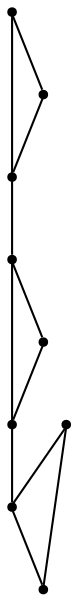 graph {
  node [shape=point,comment="{\"directed\":false,\"doi\":\"10.4230/LIPIcs.GD.2024.12\",\"figure\":\"3 (2)\"}"]

  v0 [pos="1848.6007530681322,1014.9155005036419"]
  v1 [pos="1581.8606195174573,1014.9155005036419"]
  v2 [pos="1448.4905527421197,1014.9155005036419"]
  v3 [pos="1181.750546383052,1014.9155005036419"]
  v4 [pos="1048.3804478098127,1014.9155005036419"]
  v5 [pos="781.6403142591379,1014.9155005036419"]
  v6 [pos="1715.2306862927946,1014.9155005036419"]
  v7 [pos="1315.1204859667823,1014.9155005036419"]
  v8 [pos="915.0103810344754,1014.9155005036419"]

  v0 -- v1 [id="-1",pos="1848.6007530681322,1014.9155005036419 1848.600784866034,998.2482402251605 1840.2651556925755,989.9146100859198 1816.646182990632,985.7477950162995 1793.0312804201208,981.5809799466792 1754.1289641896926,981.5809799466792 1715.2307180906967,981.5809799466792 1676.3324719917005,981.5809799466792 1637.4301557612723,981.5809799466792 1613.815253190761,985.7477950162995 1590.1962804888176,989.9146100859198 1581.860651315359,998.2482402251605 1581.8606195174573,1014.9155005036419"]
  v3 -- v7 [id="-3",pos="1181.750546383052,1014.9155005036419 1315.1204859667823,1014.9155005036419 1315.1204859667823,1014.9155005036419 1315.1204859667823,1014.9155005036419"]
  v7 -- v2 [id="-4",pos="1315.1204859667823,1014.9155005036419 1448.4905527421197,1014.9155005036419 1448.4905527421197,1014.9155005036419 1448.4905527421197,1014.9155005036419"]
  v2 -- v1 [id="-5",pos="1448.4905527421197,1014.9155005036419 1581.8606195174573,1014.9155005036419 1581.8606195174573,1014.9155005036419 1581.8606195174573,1014.9155005036419"]
  v1 -- v6 [id="-6",pos="1581.8606195174573,1014.9155005036419 1715.2306862927946,1014.9155005036419 1715.2306862927946,1014.9155005036419 1715.2306862927946,1014.9155005036419"]
  v6 -- v0 [id="-7",pos="1715.2306862927946,1014.9155005036419 1848.6007530681322,1014.9155005036419 1848.6007530681322,1014.9155005036419 1848.6007530681322,1014.9155005036419"]
  v5 -- v4 [id="-9",pos="781.6403142591379,1014.9155005036419 781.6402506633342,998.2482402251605 789.9758798367928,989.9146100859198 813.5948525387363,985.7477950162995 837.2097551092473,981.5809799466792 876.1120713396757,981.5809799466792 915.0103174386717,981.5809799466792 953.9085635376676,981.5809799466792 992.810879768096,981.5809799466792 1016.4257823386071,985.7477950162995 1040.0447550405506,989.9146100859198 1048.3803842140092,998.2482402251605 1048.3804478098127,1014.9155005036419"]
  v3 -- v2 [id="-10",pos="1181.750546383052,1014.9155005036419 1181.7504509893467,998.2482402251605 1190.0860801628053,989.9146100859198 1213.7050528647487,985.7477950162995 1237.3199554352598,981.5809799466792 1276.2222716656881,981.5809799466792 1315.120517764684,981.5809799466792 1354.01876386368,981.5809799466792 1392.9210800941084,981.5809799466792 1416.5359826646195,985.7477950162995 1440.154955366563,989.9146100859198 1448.4905845400217,998.2482402251605 1448.4905527421197,1014.9155005036419"]
  v4 -- v3 [id="-11",pos="1048.3804478098127,1014.9155005036419 1181.750546383052,1014.9155005036419 1181.750546383052,1014.9155005036419 1181.750546383052,1014.9155005036419"]
  v8 -- v4 [id="-12",pos="915.0103810344754,1014.9155005036419 1048.3804478098127,1014.9155005036419 1048.3804478098127,1014.9155005036419 1048.3804478098127,1014.9155005036419"]
  v5 -- v8 [id="-13",pos="781.6403142591379,1014.9155005036419 915.0103810344754,1014.9155005036419 915.0103810344754,1014.9155005036419 915.0103810344754,1014.9155005036419"]
}